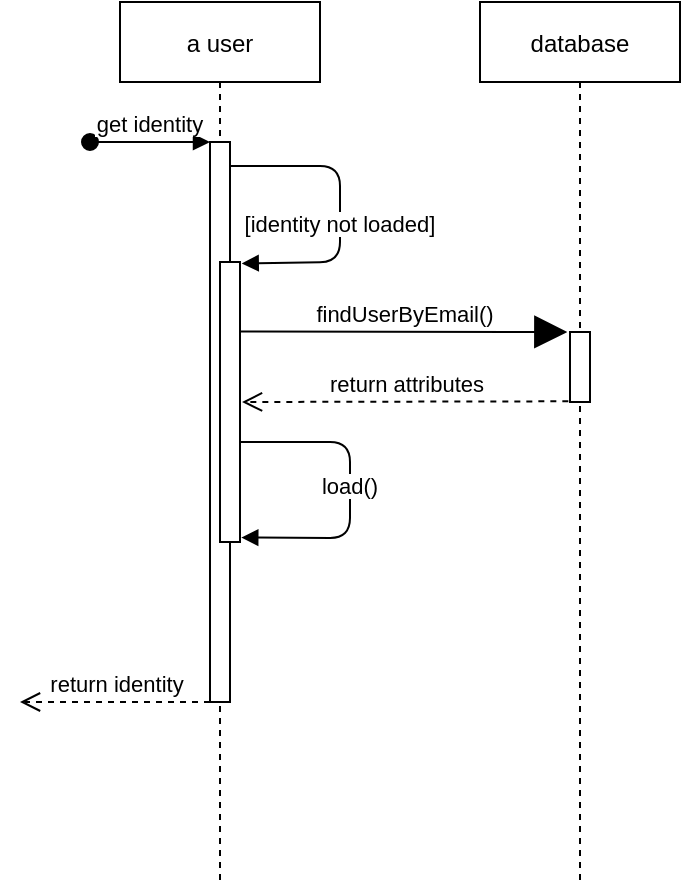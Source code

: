 <mxfile version="15.3.3" type="device"><diagram id="kgpKYQtTHZ0yAKxKKP6v" name="Page-1"><mxGraphModel dx="446" dy="601" grid="1" gridSize="10" guides="1" tooltips="1" connect="1" arrows="1" fold="1" page="1" pageScale="1" pageWidth="850" pageHeight="1100" math="0" shadow="0"><root><mxCell id="0"/><mxCell id="1" parent="0"/><mxCell id="3nuBFxr9cyL0pnOWT2aG-1" value="a user" style="shape=umlLifeline;perimeter=lifelinePerimeter;container=1;collapsible=0;recursiveResize=0;rounded=0;shadow=0;strokeWidth=1;" parent="1" vertex="1"><mxGeometry x="120" y="80" width="100" height="440" as="geometry"/></mxCell><mxCell id="3nuBFxr9cyL0pnOWT2aG-2" value="" style="points=[];perimeter=orthogonalPerimeter;rounded=0;shadow=0;strokeWidth=1;" parent="3nuBFxr9cyL0pnOWT2aG-1" vertex="1"><mxGeometry x="45" y="70" width="10" height="280" as="geometry"/></mxCell><mxCell id="3nuBFxr9cyL0pnOWT2aG-3" value="get identity" style="verticalAlign=bottom;startArrow=oval;endArrow=block;startSize=8;shadow=0;strokeWidth=1;" parent="3nuBFxr9cyL0pnOWT2aG-1" target="3nuBFxr9cyL0pnOWT2aG-2" edge="1"><mxGeometry relative="1" as="geometry"><mxPoint x="-15" y="70" as="sourcePoint"/></mxGeometry></mxCell><mxCell id="3nuBFxr9cyL0pnOWT2aG-4" value="" style="points=[];perimeter=orthogonalPerimeter;rounded=0;shadow=0;strokeWidth=1;" parent="3nuBFxr9cyL0pnOWT2aG-1" vertex="1"><mxGeometry x="50" y="130" width="10" height="140" as="geometry"/></mxCell><mxCell id="3nuBFxr9cyL0pnOWT2aG-8" value="[identity not loaded]" style="verticalAlign=bottom;endArrow=block;entryX=1.086;entryY=0.005;shadow=0;strokeWidth=1;entryDx=0;entryDy=0;entryPerimeter=0;" parent="3nuBFxr9cyL0pnOWT2aG-1" target="3nuBFxr9cyL0pnOWT2aG-4" edge="1"><mxGeometry x="0.222" relative="1" as="geometry"><mxPoint x="55" y="82" as="sourcePoint"/><Array as="points"><mxPoint x="110" y="82"/><mxPoint x="110" y="130"/></Array><mxPoint as="offset"/></mxGeometry></mxCell><mxCell id="Up5p80lYSDNQfSieNF76-4" value="return identity" style="html=1;verticalAlign=bottom;endArrow=open;dashed=1;endSize=8;sourcePerimeterSpacing=8;targetPerimeterSpacing=8;" edge="1" parent="3nuBFxr9cyL0pnOWT2aG-1"><mxGeometry relative="1" as="geometry"><mxPoint x="45" y="350" as="sourcePoint"/><mxPoint x="-50" y="350" as="targetPoint"/></mxGeometry></mxCell><mxCell id="3nuBFxr9cyL0pnOWT2aG-5" value="database" style="shape=umlLifeline;perimeter=lifelinePerimeter;container=1;collapsible=0;recursiveResize=0;rounded=0;shadow=0;strokeWidth=1;" parent="1" vertex="1"><mxGeometry x="300" y="80" width="100" height="440" as="geometry"/></mxCell><mxCell id="3nuBFxr9cyL0pnOWT2aG-6" value="" style="points=[];perimeter=orthogonalPerimeter;rounded=0;shadow=0;strokeWidth=1;" parent="3nuBFxr9cyL0pnOWT2aG-5" vertex="1"><mxGeometry x="45" y="165" width="10" height="35" as="geometry"/></mxCell><mxCell id="Up5p80lYSDNQfSieNF76-1" value="findUserByEmail()" style="html=1;verticalAlign=bottom;endArrow=block;startSize=14;endSize=14;sourcePerimeterSpacing=8;targetPerimeterSpacing=8;entryX=-0.133;entryY=0;entryDx=0;entryDy=0;entryPerimeter=0;" edge="1" parent="1" target="3nuBFxr9cyL0pnOWT2aG-6"><mxGeometry width="80" relative="1" as="geometry"><mxPoint x="180" y="244.71" as="sourcePoint"/><mxPoint x="340" y="244.71" as="targetPoint"/></mxGeometry></mxCell><mxCell id="Up5p80lYSDNQfSieNF76-2" value="return attributes" style="html=1;verticalAlign=bottom;endArrow=open;dashed=1;endSize=8;sourcePerimeterSpacing=8;targetPerimeterSpacing=8;exitX=-0.083;exitY=0.99;exitDx=0;exitDy=0;exitPerimeter=0;" edge="1" parent="1" source="3nuBFxr9cyL0pnOWT2aG-6"><mxGeometry relative="1" as="geometry"><mxPoint x="330" y="280" as="sourcePoint"/><mxPoint x="181" y="280" as="targetPoint"/></mxGeometry></mxCell><mxCell id="Up5p80lYSDNQfSieNF76-3" value="load()" style="verticalAlign=bottom;endArrow=block;entryX=1.063;entryY=0.984;shadow=0;strokeWidth=1;entryDx=0;entryDy=0;entryPerimeter=0;" edge="1" parent="1" target="3nuBFxr9cyL0pnOWT2aG-4"><mxGeometry x="0.092" relative="1" as="geometry"><mxPoint x="180" y="300" as="sourcePoint"/><mxPoint x="185.86" y="348.8" as="targetPoint"/><Array as="points"><mxPoint x="235" y="300"/><mxPoint x="235" y="348"/></Array><mxPoint as="offset"/></mxGeometry></mxCell></root></mxGraphModel></diagram></mxfile>